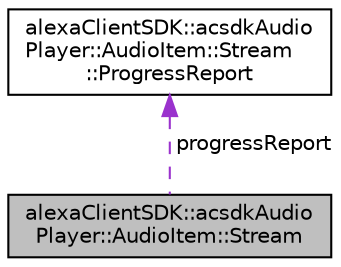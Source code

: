 digraph "alexaClientSDK::acsdkAudioPlayer::AudioItem::Stream"
{
 // LATEX_PDF_SIZE
  edge [fontname="Helvetica",fontsize="10",labelfontname="Helvetica",labelfontsize="10"];
  node [fontname="Helvetica",fontsize="10",shape=record];
  Node1 [label="alexaClientSDK::acsdkAudio\lPlayer::AudioItem::Stream",height=0.2,width=0.4,color="black", fillcolor="grey75", style="filled", fontcolor="black",tooltip="Contains the parameters of the stream."];
  Node2 -> Node1 [dir="back",color="darkorchid3",fontsize="10",style="dashed",label=" progressReport" ,fontname="Helvetica"];
  Node2 [label="alexaClientSDK::acsdkAudio\lPlayer::AudioItem::Stream\l::ProgressReport",height=0.2,width=0.4,color="black", fillcolor="white", style="filled",URL="$structalexa_client_s_d_k_1_1acsdk_audio_player_1_1_audio_item_1_1_stream_1_1_progress_report.html",tooltip="Contains values for progress reports."];
}
